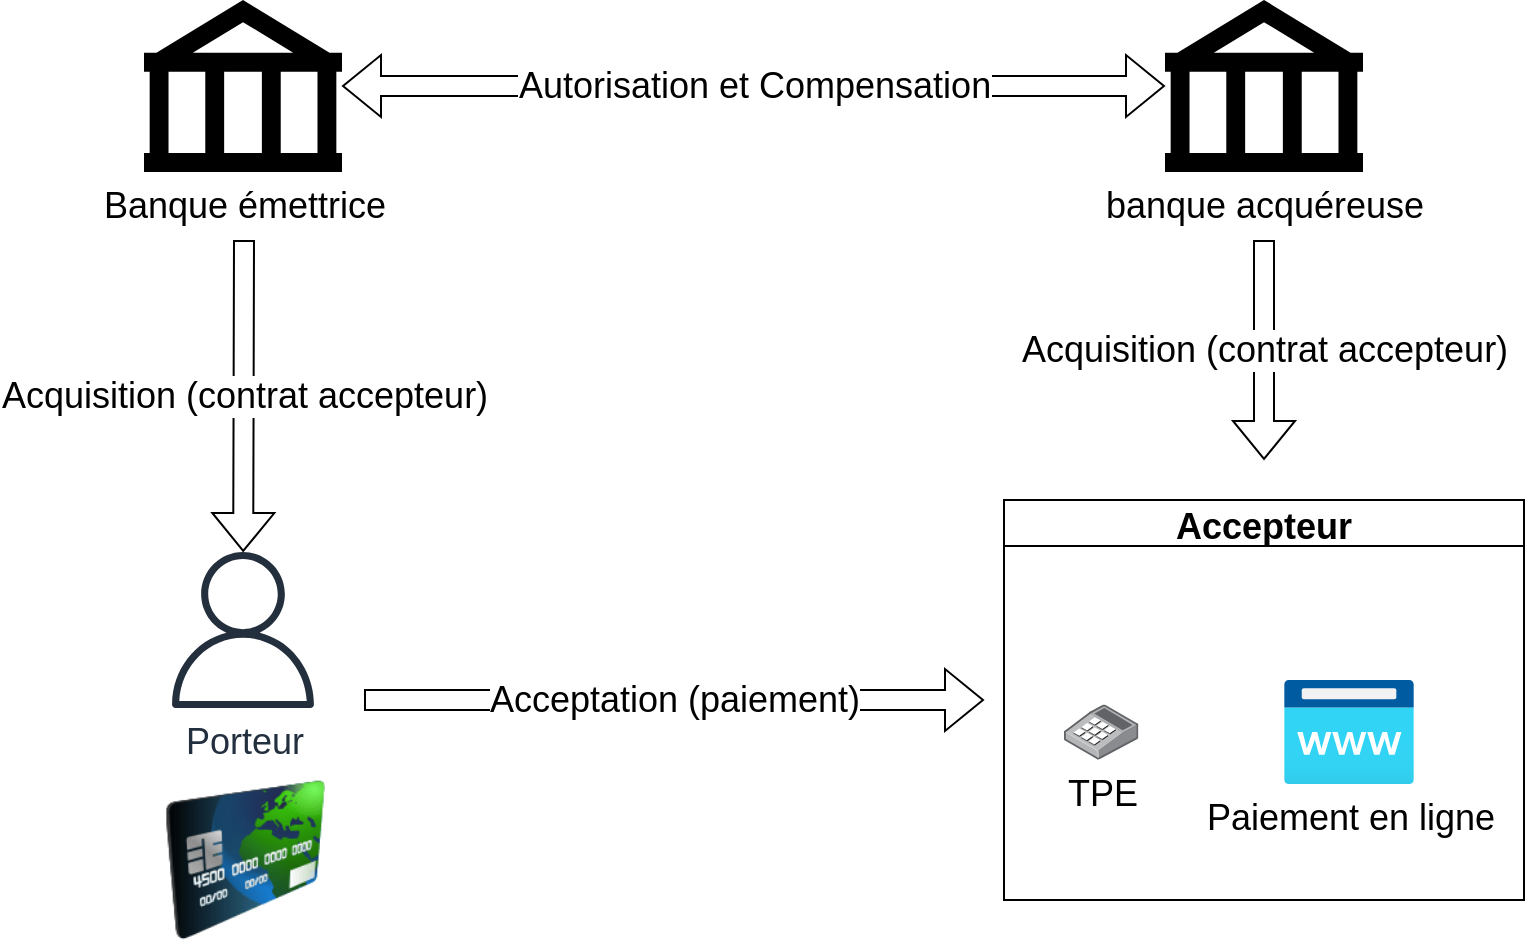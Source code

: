 <mxfile version="18.0.3"><diagram id="zGhHFV4eCwGncKdoWNbL" name="Page-1"><mxGraphModel dx="2062" dy="1112" grid="1" gridSize="10" guides="1" tooltips="1" connect="1" arrows="1" fold="1" page="1" pageScale="1" pageWidth="827" pageHeight="1169" math="0" shadow="0"><root><mxCell id="0"/><mxCell id="1" parent="0"/><mxCell id="_L3AIjtom0_hvlpsEqAa-1" value="banque acquéreuse" style="shape=mxgraph.signs.travel.bank;html=1;pointerEvents=1;fillColor=#000000;strokeColor=none;verticalLabelPosition=bottom;verticalAlign=top;align=center;fontSize=18;" vertex="1" parent="1"><mxGeometry x="610.5" y="270" width="99" height="86" as="geometry"/></mxCell><mxCell id="_L3AIjtom0_hvlpsEqAa-2" value="Banque émettrice" style="shape=mxgraph.signs.travel.bank;html=1;pointerEvents=1;fillColor=#000000;strokeColor=none;verticalLabelPosition=bottom;verticalAlign=top;align=center;fontSize=18;" vertex="1" parent="1"><mxGeometry x="100" y="270" width="99" height="86" as="geometry"/></mxCell><mxCell id="_L3AIjtom0_hvlpsEqAa-3" value="Autorisation et Compensation" style="shape=flexArrow;endArrow=classic;startArrow=classic;html=1;rounded=0;fontSize=18;" edge="1" parent="1" source="_L3AIjtom0_hvlpsEqAa-2" target="_L3AIjtom0_hvlpsEqAa-1"><mxGeometry width="100" height="100" relative="1" as="geometry"><mxPoint x="270" y="460" as="sourcePoint"/><mxPoint x="370" y="360" as="targetPoint"/></mxGeometry></mxCell><mxCell id="_L3AIjtom0_hvlpsEqAa-5" value="" style="image;html=1;image=img/lib/clip_art/finance/Credit_Card_128x128.png;fontSize=18;" vertex="1" parent="1"><mxGeometry x="110.5" y="660" width="80" height="80" as="geometry"/></mxCell><mxCell id="_L3AIjtom0_hvlpsEqAa-6" value="Accepteur" style="swimlane;fontSize=18;" vertex="1" parent="1"><mxGeometry x="530" y="520" width="260" height="200" as="geometry"/></mxCell><mxCell id="_L3AIjtom0_hvlpsEqAa-7" value="TPE" style="points=[];aspect=fixed;html=1;align=center;shadow=0;dashed=0;image;image=img/lib/allied_telesis/computer_and_terminals/POS_keypad.svg;fontSize=18;" vertex="1" parent="_L3AIjtom0_hvlpsEqAa-6"><mxGeometry x="30" y="102.2" width="37.2" height="27.6" as="geometry"/></mxCell><mxCell id="_L3AIjtom0_hvlpsEqAa-8" value="Paiement en ligne" style="aspect=fixed;html=1;points=[];align=center;image;fontSize=18;image=img/lib/azure2/app_services/App_Service_Domains.svg;" vertex="1" parent="_L3AIjtom0_hvlpsEqAa-6"><mxGeometry x="140" y="90" width="65" height="52" as="geometry"/></mxCell><mxCell id="_L3AIjtom0_hvlpsEqAa-9" value="Acquisition (contrat accepteur)" style="shape=flexArrow;endArrow=classic;html=1;rounded=0;fontSize=18;" edge="1" parent="1"><mxGeometry width="50" height="50" relative="1" as="geometry"><mxPoint x="660" y="390" as="sourcePoint"/><mxPoint x="660" y="500" as="targetPoint"/></mxGeometry></mxCell><mxCell id="_L3AIjtom0_hvlpsEqAa-10" value="Acquisition (contrat accepteur)" style="shape=flexArrow;endArrow=classic;html=1;rounded=0;fontSize=18;" edge="1" parent="1" target="_L3AIjtom0_hvlpsEqAa-12"><mxGeometry width="50" height="50" relative="1" as="geometry"><mxPoint x="150" y="390" as="sourcePoint"/><mxPoint x="150" y="510" as="targetPoint"/></mxGeometry></mxCell><mxCell id="_L3AIjtom0_hvlpsEqAa-12" value="Porteur" style="sketch=0;outlineConnect=0;fontColor=#232F3E;gradientColor=none;fillColor=#232F3D;strokeColor=none;dashed=0;verticalLabelPosition=bottom;verticalAlign=top;align=center;html=1;fontSize=18;fontStyle=0;aspect=fixed;pointerEvents=1;shape=mxgraph.aws4.user;" vertex="1" parent="1"><mxGeometry x="110.5" y="546" width="78" height="78" as="geometry"/></mxCell><mxCell id="_L3AIjtom0_hvlpsEqAa-13" value="Acceptation (paiement)" style="shape=flexArrow;endArrow=classic;html=1;rounded=0;fontSize=18;" edge="1" parent="1"><mxGeometry width="50" height="50" relative="1" as="geometry"><mxPoint x="210" y="620" as="sourcePoint"/><mxPoint x="520" y="620" as="targetPoint"/></mxGeometry></mxCell></root></mxGraphModel></diagram></mxfile>